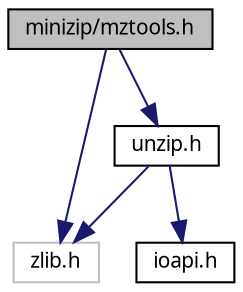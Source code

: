 digraph G
{
  edge [fontname="FreeSans.ttf",fontsize="10",labelfontname="FreeSans.ttf",labelfontsize="10"];
  node [fontname="FreeSans.ttf",fontsize="10",shape=record];
  Node1 [label="minizip/mztools.h",height=0.2,width=0.4,color="black", fillcolor="grey75", style="filled" fontcolor="black"];
  Node1 -> Node2 [color="midnightblue",fontsize="10",style="solid",fontname="FreeSans.ttf"];
  Node2 [label="zlib.h",height=0.2,width=0.4,color="grey75", fillcolor="white", style="filled"];
  Node1 -> Node3 [color="midnightblue",fontsize="10",style="solid",fontname="FreeSans.ttf"];
  Node3 [label="unzip.h",height=0.2,width=0.4,color="black", fillcolor="white", style="filled",URL="$unzip_8h.html"];
  Node3 -> Node2 [color="midnightblue",fontsize="10",style="solid",fontname="FreeSans.ttf"];
  Node3 -> Node4 [color="midnightblue",fontsize="10",style="solid",fontname="FreeSans.ttf"];
  Node4 [label="ioapi.h",height=0.2,width=0.4,color="black", fillcolor="white", style="filled",URL="$ioapi_8h.html"];
}

